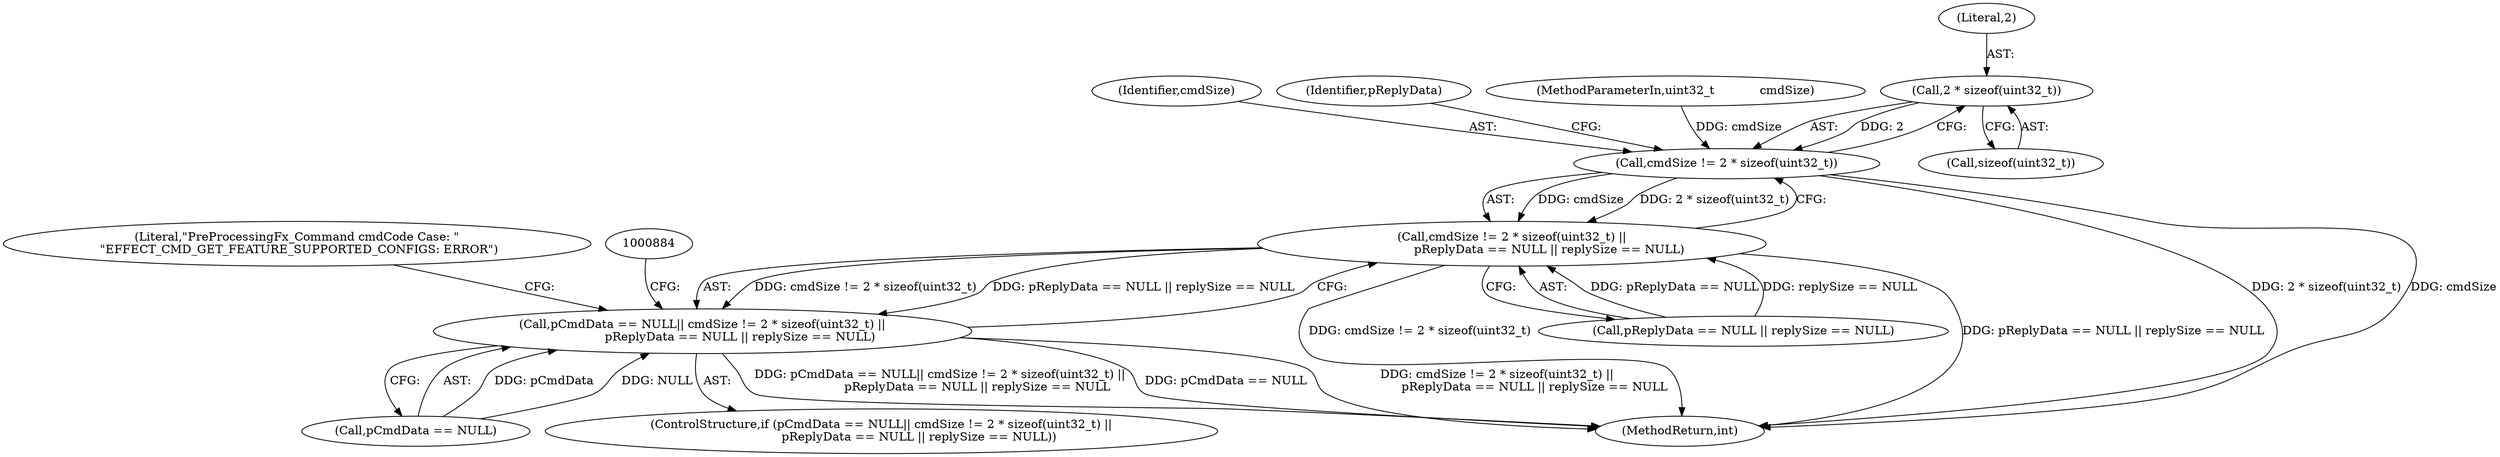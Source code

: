 digraph "0_Android_aeea52da00d210587fb3ed895de3d5f2e0264c88_9@API" {
"1000858" [label="(Call,2 * sizeof(uint32_t))"];
"1000856" [label="(Call,cmdSize != 2 * sizeof(uint32_t))"];
"1000855" [label="(Call,cmdSize != 2 * sizeof(uint32_t) ||\n                    pReplyData == NULL || replySize == NULL)"];
"1000851" [label="(Call,pCmdData == NULL|| cmdSize != 2 * sizeof(uint32_t) ||\n                    pReplyData == NULL || replySize == NULL)"];
"1000857" [label="(Identifier,cmdSize)"];
"1000860" [label="(Call,sizeof(uint32_t))"];
"1000864" [label="(Identifier,pReplyData)"];
"1000862" [label="(Call,pReplyData == NULL || replySize == NULL)"];
"1000103" [label="(MethodParameterIn,uint32_t            cmdSize)"];
"1000851" [label="(Call,pCmdData == NULL|| cmdSize != 2 * sizeof(uint32_t) ||\n                    pReplyData == NULL || replySize == NULL)"];
"1000871" [label="(Literal,\"PreProcessingFx_Command cmdCode Case: \"\n \"EFFECT_CMD_GET_FEATURE_SUPPORTED_CONFIGS: ERROR\")"];
"1000858" [label="(Call,2 * sizeof(uint32_t))"];
"1001295" [label="(MethodReturn,int)"];
"1000859" [label="(Literal,2)"];
"1000855" [label="(Call,cmdSize != 2 * sizeof(uint32_t) ||\n                    pReplyData == NULL || replySize == NULL)"];
"1000852" [label="(Call,pCmdData == NULL)"];
"1000850" [label="(ControlStructure,if (pCmdData == NULL|| cmdSize != 2 * sizeof(uint32_t) ||\n                    pReplyData == NULL || replySize == NULL))"];
"1000856" [label="(Call,cmdSize != 2 * sizeof(uint32_t))"];
"1000858" -> "1000856"  [label="AST: "];
"1000858" -> "1000860"  [label="CFG: "];
"1000859" -> "1000858"  [label="AST: "];
"1000860" -> "1000858"  [label="AST: "];
"1000856" -> "1000858"  [label="CFG: "];
"1000858" -> "1000856"  [label="DDG: 2"];
"1000856" -> "1000855"  [label="AST: "];
"1000857" -> "1000856"  [label="AST: "];
"1000864" -> "1000856"  [label="CFG: "];
"1000855" -> "1000856"  [label="CFG: "];
"1000856" -> "1001295"  [label="DDG: 2 * sizeof(uint32_t)"];
"1000856" -> "1001295"  [label="DDG: cmdSize"];
"1000856" -> "1000855"  [label="DDG: cmdSize"];
"1000856" -> "1000855"  [label="DDG: 2 * sizeof(uint32_t)"];
"1000103" -> "1000856"  [label="DDG: cmdSize"];
"1000855" -> "1000851"  [label="AST: "];
"1000855" -> "1000862"  [label="CFG: "];
"1000862" -> "1000855"  [label="AST: "];
"1000851" -> "1000855"  [label="CFG: "];
"1000855" -> "1001295"  [label="DDG: cmdSize != 2 * sizeof(uint32_t)"];
"1000855" -> "1001295"  [label="DDG: pReplyData == NULL || replySize == NULL"];
"1000855" -> "1000851"  [label="DDG: cmdSize != 2 * sizeof(uint32_t)"];
"1000855" -> "1000851"  [label="DDG: pReplyData == NULL || replySize == NULL"];
"1000862" -> "1000855"  [label="DDG: pReplyData == NULL"];
"1000862" -> "1000855"  [label="DDG: replySize == NULL"];
"1000851" -> "1000850"  [label="AST: "];
"1000851" -> "1000852"  [label="CFG: "];
"1000852" -> "1000851"  [label="AST: "];
"1000871" -> "1000851"  [label="CFG: "];
"1000884" -> "1000851"  [label="CFG: "];
"1000851" -> "1001295"  [label="DDG: pCmdData == NULL|| cmdSize != 2 * sizeof(uint32_t) ||\n                    pReplyData == NULL || replySize == NULL"];
"1000851" -> "1001295"  [label="DDG: pCmdData == NULL"];
"1000851" -> "1001295"  [label="DDG: cmdSize != 2 * sizeof(uint32_t) ||\n                    pReplyData == NULL || replySize == NULL"];
"1000852" -> "1000851"  [label="DDG: pCmdData"];
"1000852" -> "1000851"  [label="DDG: NULL"];
}
